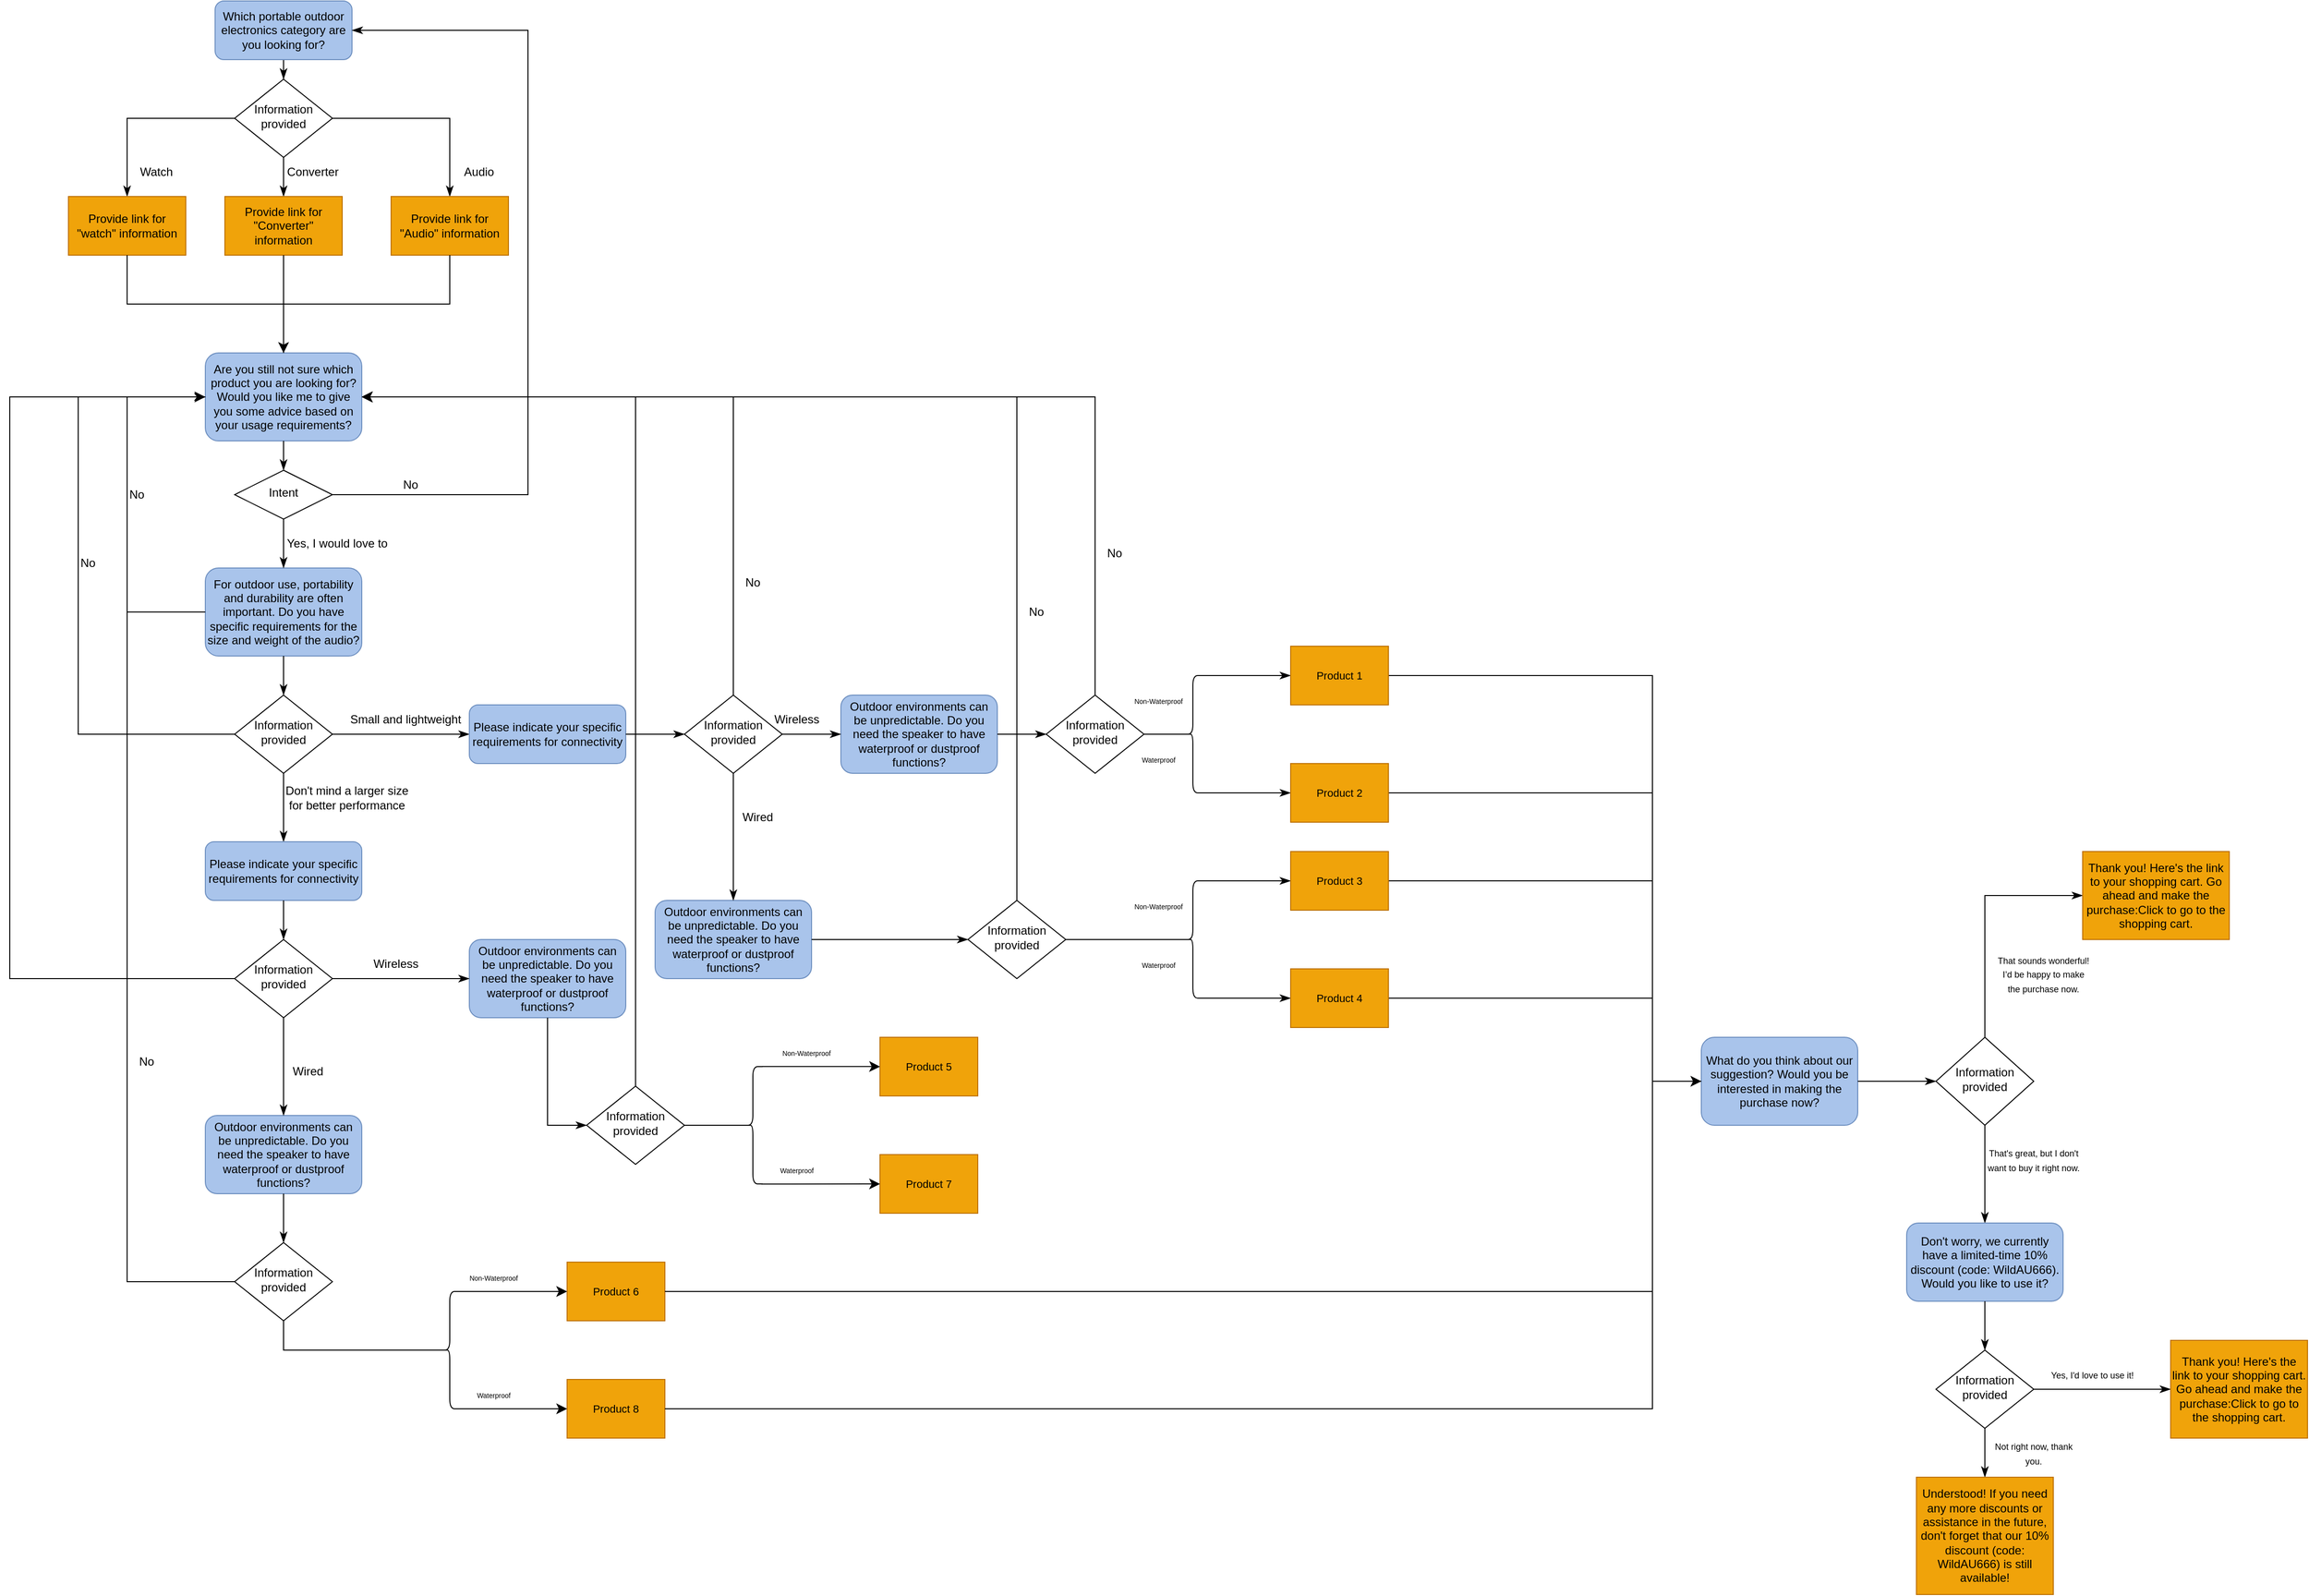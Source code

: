 <mxfile version="26.1.3">
  <diagram id="C5RBs43oDa-KdzZeNtuy" name="Page-1">
    <mxGraphModel dx="1827" dy="555" grid="1" gridSize="10" guides="0" tooltips="1" connect="1" arrows="0" fold="1" page="1" pageScale="1" pageWidth="827" pageHeight="1169" math="0" shadow="0">
      <root>
        <mxCell id="WIyWlLk6GJQsqaUBKTNV-0" />
        <mxCell id="WIyWlLk6GJQsqaUBKTNV-1" parent="WIyWlLk6GJQsqaUBKTNV-0" />
        <mxCell id="WIyWlLk6GJQsqaUBKTNV-2" value="" style="rounded=0;html=1;jettySize=auto;orthogonalLoop=1;fontSize=11;endArrow=classicThin;endFill=1;endSize=8;strokeWidth=1;shadow=0;labelBackgroundColor=none;edgeStyle=orthogonalEdgeStyle;" parent="WIyWlLk6GJQsqaUBKTNV-1" source="WIyWlLk6GJQsqaUBKTNV-3" target="WIyWlLk6GJQsqaUBKTNV-6" edge="1">
          <mxGeometry relative="1" as="geometry" />
        </mxCell>
        <mxCell id="WIyWlLk6GJQsqaUBKTNV-3" value="Which portable outdoor electronics category are you looking for?" style="rounded=1;whiteSpace=wrap;html=1;fontSize=12;glass=0;strokeWidth=1;shadow=0;fillColor=#A9C4EB;strokeColor=#6c8ebf;" parent="WIyWlLk6GJQsqaUBKTNV-1" vertex="1">
          <mxGeometry x="160" y="30" width="140" height="60" as="geometry" />
        </mxCell>
        <mxCell id="WIyWlLk6GJQsqaUBKTNV-6" value="Information provided" style="rhombus;whiteSpace=wrap;html=1;shadow=0;fontFamily=Helvetica;fontSize=12;align=center;strokeWidth=1;spacing=6;spacingTop=-4;" parent="WIyWlLk6GJQsqaUBKTNV-1" vertex="1">
          <mxGeometry x="180" y="110" width="100" height="80" as="geometry" />
        </mxCell>
        <mxCell id="f2hwD-fxJ4kN_4thynZX-0" value="" style="rounded=0;html=1;jettySize=auto;orthogonalLoop=1;fontSize=11;endArrow=classicThin;endFill=1;endSize=8;strokeWidth=1;shadow=0;labelBackgroundColor=none;edgeStyle=orthogonalEdgeStyle;exitX=1;exitY=0.5;exitDx=0;exitDy=0;entryX=0.5;entryY=0;entryDx=0;entryDy=0;jumpStyle=line;" edge="1" parent="WIyWlLk6GJQsqaUBKTNV-1" source="WIyWlLk6GJQsqaUBKTNV-6" target="f2hwD-fxJ4kN_4thynZX-93">
          <mxGeometry relative="1" as="geometry">
            <mxPoint x="380" y="180" as="sourcePoint" />
            <mxPoint x="400" y="240" as="targetPoint" />
          </mxGeometry>
        </mxCell>
        <mxCell id="f2hwD-fxJ4kN_4thynZX-1" value="" style="rounded=0;html=1;jettySize=auto;orthogonalLoop=1;fontSize=11;endArrow=classicThin;endFill=1;endSize=8;strokeWidth=1;shadow=0;labelBackgroundColor=none;edgeStyle=orthogonalEdgeStyle;exitX=0.5;exitY=1;exitDx=0;exitDy=0;entryX=0.5;entryY=0;entryDx=0;entryDy=0;" edge="1" parent="WIyWlLk6GJQsqaUBKTNV-1" source="WIyWlLk6GJQsqaUBKTNV-6" target="f2hwD-fxJ4kN_4thynZX-94">
          <mxGeometry relative="1" as="geometry">
            <mxPoint x="250" y="250" as="sourcePoint" />
            <mxPoint x="230" y="240" as="targetPoint" />
          </mxGeometry>
        </mxCell>
        <mxCell id="f2hwD-fxJ4kN_4thynZX-2" value="" style="rounded=0;html=1;jettySize=auto;orthogonalLoop=1;fontSize=11;endArrow=classicThin;endFill=1;endSize=8;strokeWidth=1;shadow=0;labelBackgroundColor=none;edgeStyle=orthogonalEdgeStyle;exitX=0;exitY=0.5;exitDx=0;exitDy=0;entryX=0.5;entryY=0;entryDx=0;entryDy=0;" edge="1" parent="WIyWlLk6GJQsqaUBKTNV-1" source="WIyWlLk6GJQsqaUBKTNV-6" target="f2hwD-fxJ4kN_4thynZX-95">
          <mxGeometry relative="1" as="geometry">
            <mxPoint x="-60.5" y="250" as="sourcePoint" />
            <mxPoint x="60" y="240" as="targetPoint" />
          </mxGeometry>
        </mxCell>
        <mxCell id="f2hwD-fxJ4kN_4thynZX-4" value="Audio" style="text;strokeColor=none;align=center;fillColor=none;html=1;verticalAlign=middle;whiteSpace=wrap;rounded=0;" vertex="1" parent="WIyWlLk6GJQsqaUBKTNV-1">
          <mxGeometry x="400" y="190" width="60" height="30" as="geometry" />
        </mxCell>
        <mxCell id="f2hwD-fxJ4kN_4thynZX-5" value="Converter" style="text;strokeColor=none;align=center;fillColor=none;html=1;verticalAlign=middle;whiteSpace=wrap;rounded=0;" vertex="1" parent="WIyWlLk6GJQsqaUBKTNV-1">
          <mxGeometry x="230" y="190" width="60" height="30" as="geometry" />
        </mxCell>
        <mxCell id="f2hwD-fxJ4kN_4thynZX-6" value="Watch" style="text;strokeColor=none;align=center;fillColor=none;html=1;verticalAlign=middle;whiteSpace=wrap;rounded=0;" vertex="1" parent="WIyWlLk6GJQsqaUBKTNV-1">
          <mxGeometry x="70" y="190" width="60" height="30" as="geometry" />
        </mxCell>
        <mxCell id="f2hwD-fxJ4kN_4thynZX-7" value="&lt;div&gt;Are you still not sure which product you are looking for? Would you like me to give you some advice based on your usage requirements?&lt;/div&gt;" style="rounded=1;whiteSpace=wrap;html=1;fontSize=12;glass=0;strokeWidth=1;shadow=0;fillColor=#A9C4EB;strokeColor=#6c8ebf;" vertex="1" parent="WIyWlLk6GJQsqaUBKTNV-1">
          <mxGeometry x="150" y="390" width="160" height="90" as="geometry" />
        </mxCell>
        <mxCell id="f2hwD-fxJ4kN_4thynZX-9" value="Intent" style="rhombus;whiteSpace=wrap;html=1;shadow=0;fontFamily=Helvetica;fontSize=12;align=center;strokeWidth=1;spacing=6;spacingTop=-4;" vertex="1" parent="WIyWlLk6GJQsqaUBKTNV-1">
          <mxGeometry x="180" y="510" width="100" height="50" as="geometry" />
        </mxCell>
        <mxCell id="f2hwD-fxJ4kN_4thynZX-10" value="" style="rounded=0;html=1;jettySize=auto;orthogonalLoop=1;fontSize=11;endArrow=classicThin;endFill=1;endSize=8;strokeWidth=1;shadow=0;labelBackgroundColor=none;edgeStyle=orthogonalEdgeStyle;exitX=0.5;exitY=1;exitDx=0;exitDy=0;entryX=0.5;entryY=0;entryDx=0;entryDy=0;" edge="1" parent="WIyWlLk6GJQsqaUBKTNV-1" source="f2hwD-fxJ4kN_4thynZX-7" target="f2hwD-fxJ4kN_4thynZX-9">
          <mxGeometry relative="1" as="geometry">
            <mxPoint x="330" y="530" as="sourcePoint" />
            <mxPoint x="330" y="570" as="targetPoint" />
          </mxGeometry>
        </mxCell>
        <mxCell id="f2hwD-fxJ4kN_4thynZX-11" value="&lt;div&gt;For outdoor use, portability and durability are often important. Do you have specific requirements for the size and weight of the audio?&lt;/div&gt;" style="rounded=1;whiteSpace=wrap;html=1;fontSize=12;glass=0;strokeWidth=1;shadow=0;fillColor=#A9C4EB;strokeColor=#6c8ebf;" vertex="1" parent="WIyWlLk6GJQsqaUBKTNV-1">
          <mxGeometry x="150" y="610" width="160" height="90" as="geometry" />
        </mxCell>
        <mxCell id="f2hwD-fxJ4kN_4thynZX-12" value="Information provided" style="rhombus;whiteSpace=wrap;html=1;shadow=0;fontFamily=Helvetica;fontSize=12;align=center;strokeWidth=1;spacing=6;spacingTop=-4;" vertex="1" parent="WIyWlLk6GJQsqaUBKTNV-1">
          <mxGeometry x="180" y="740" width="100" height="80" as="geometry" />
        </mxCell>
        <mxCell id="f2hwD-fxJ4kN_4thynZX-13" value="" style="rounded=0;html=1;jettySize=auto;orthogonalLoop=1;fontSize=11;endArrow=classicThin;endFill=1;endSize=8;strokeWidth=1;shadow=0;labelBackgroundColor=none;edgeStyle=orthogonalEdgeStyle;exitX=0.5;exitY=1;exitDx=0;exitDy=0;entryX=0.5;entryY=0;entryDx=0;entryDy=0;" edge="1" parent="WIyWlLk6GJQsqaUBKTNV-1" source="f2hwD-fxJ4kN_4thynZX-11" target="f2hwD-fxJ4kN_4thynZX-12">
          <mxGeometry relative="1" as="geometry">
            <mxPoint x="330" y="730" as="sourcePoint" />
            <mxPoint x="330" y="760" as="targetPoint" />
          </mxGeometry>
        </mxCell>
        <mxCell id="f2hwD-fxJ4kN_4thynZX-14" value="" style="rounded=0;html=1;jettySize=auto;orthogonalLoop=1;fontSize=11;endArrow=classicThin;endFill=1;endSize=8;strokeWidth=1;shadow=0;labelBackgroundColor=none;edgeStyle=orthogonalEdgeStyle;entryX=0.5;entryY=0;entryDx=0;entryDy=0;exitX=0.5;exitY=1;exitDx=0;exitDy=0;" edge="1" parent="WIyWlLk6GJQsqaUBKTNV-1" source="f2hwD-fxJ4kN_4thynZX-9" target="f2hwD-fxJ4kN_4thynZX-11">
          <mxGeometry relative="1" as="geometry">
            <mxPoint x="350" y="550" as="sourcePoint" />
            <mxPoint x="350" y="580" as="targetPoint" />
          </mxGeometry>
        </mxCell>
        <mxCell id="f2hwD-fxJ4kN_4thynZX-15" value="Yes, I would love to" style="text;strokeColor=none;align=center;fillColor=none;html=1;verticalAlign=middle;whiteSpace=wrap;rounded=0;" vertex="1" parent="WIyWlLk6GJQsqaUBKTNV-1">
          <mxGeometry x="220" y="570" width="130" height="30" as="geometry" />
        </mxCell>
        <mxCell id="f2hwD-fxJ4kN_4thynZX-16" value="" style="rounded=0;html=1;jettySize=auto;orthogonalLoop=1;fontSize=11;endArrow=classicThin;endFill=1;endSize=8;strokeWidth=1;shadow=0;labelBackgroundColor=none;edgeStyle=orthogonalEdgeStyle;exitX=1;exitY=0.5;exitDx=0;exitDy=0;entryX=1;entryY=0.5;entryDx=0;entryDy=0;" edge="1" parent="WIyWlLk6GJQsqaUBKTNV-1" source="f2hwD-fxJ4kN_4thynZX-9" target="WIyWlLk6GJQsqaUBKTNV-3">
          <mxGeometry relative="1" as="geometry">
            <mxPoint x="429.5" y="510" as="sourcePoint" />
            <mxPoint x="429.5" y="540" as="targetPoint" />
            <Array as="points">
              <mxPoint x="480" y="535" />
              <mxPoint x="480" y="60" />
            </Array>
          </mxGeometry>
        </mxCell>
        <mxCell id="f2hwD-fxJ4kN_4thynZX-17" value="No" style="text;strokeColor=none;align=center;fillColor=none;html=1;verticalAlign=middle;whiteSpace=wrap;rounded=0;" vertex="1" parent="WIyWlLk6GJQsqaUBKTNV-1">
          <mxGeometry x="330" y="510" width="60" height="30" as="geometry" />
        </mxCell>
        <mxCell id="f2hwD-fxJ4kN_4thynZX-21" value="" style="rounded=0;html=1;jettySize=auto;orthogonalLoop=1;fontSize=11;endArrow=classicThin;endFill=1;endSize=8;strokeWidth=1;shadow=0;labelBackgroundColor=none;edgeStyle=orthogonalEdgeStyle;exitX=0;exitY=0.5;exitDx=0;exitDy=0;entryX=0;entryY=0.5;entryDx=0;entryDy=0;" edge="1" parent="WIyWlLk6GJQsqaUBKTNV-1" source="f2hwD-fxJ4kN_4thynZX-12" target="f2hwD-fxJ4kN_4thynZX-7">
          <mxGeometry relative="1" as="geometry">
            <mxPoint x="70" y="540" as="sourcePoint" />
            <mxPoint x="70" y="570" as="targetPoint" />
            <Array as="points">
              <mxPoint x="20" y="780" />
              <mxPoint x="20" y="435" />
            </Array>
          </mxGeometry>
        </mxCell>
        <mxCell id="f2hwD-fxJ4kN_4thynZX-22" value="No" style="text;strokeColor=none;align=center;fillColor=none;html=1;verticalAlign=middle;whiteSpace=wrap;rounded=0;" vertex="1" parent="WIyWlLk6GJQsqaUBKTNV-1">
          <mxGeometry y="590" width="60" height="30" as="geometry" />
        </mxCell>
        <mxCell id="f2hwD-fxJ4kN_4thynZX-32" value="" style="rounded=0;html=1;jettySize=auto;orthogonalLoop=1;fontSize=11;endArrow=classicThin;endFill=1;endSize=8;strokeWidth=1;shadow=0;labelBackgroundColor=none;edgeStyle=orthogonalEdgeStyle;exitX=0;exitY=0.5;exitDx=0;exitDy=0;entryX=0;entryY=0.5;entryDx=0;entryDy=0;" edge="1" parent="WIyWlLk6GJQsqaUBKTNV-1" source="f2hwD-fxJ4kN_4thynZX-11" target="f2hwD-fxJ4kN_4thynZX-7">
          <mxGeometry relative="1" as="geometry">
            <mxPoint x="200" y="835" as="sourcePoint" />
            <mxPoint x="170" y="490" as="targetPoint" />
            <Array as="points">
              <mxPoint x="70" y="655" />
              <mxPoint x="70" y="435" />
            </Array>
          </mxGeometry>
        </mxCell>
        <mxCell id="f2hwD-fxJ4kN_4thynZX-34" value="No" style="text;strokeColor=none;align=center;fillColor=none;html=1;verticalAlign=middle;whiteSpace=wrap;rounded=0;" vertex="1" parent="WIyWlLk6GJQsqaUBKTNV-1">
          <mxGeometry x="50" y="520" width="60" height="30" as="geometry" />
        </mxCell>
        <mxCell id="f2hwD-fxJ4kN_4thynZX-35" value="" style="rounded=0;html=1;jettySize=auto;orthogonalLoop=1;fontSize=11;endArrow=classicThin;endFill=1;endSize=8;strokeWidth=1;shadow=0;labelBackgroundColor=none;edgeStyle=orthogonalEdgeStyle;exitX=1;exitY=0.5;exitDx=0;exitDy=0;entryX=0;entryY=0.5;entryDx=0;entryDy=0;" edge="1" parent="WIyWlLk6GJQsqaUBKTNV-1" source="f2hwD-fxJ4kN_4thynZX-12" target="f2hwD-fxJ4kN_4thynZX-41">
          <mxGeometry relative="1" as="geometry">
            <mxPoint x="420" y="670" as="sourcePoint" />
            <mxPoint x="470" y="780" as="targetPoint" />
            <Array as="points" />
          </mxGeometry>
        </mxCell>
        <mxCell id="f2hwD-fxJ4kN_4thynZX-36" value="" style="rounded=0;html=1;jettySize=auto;orthogonalLoop=1;fontSize=11;endArrow=classicThin;endFill=1;endSize=8;strokeWidth=1;shadow=0;labelBackgroundColor=none;edgeStyle=orthogonalEdgeStyle;exitX=0.5;exitY=1;exitDx=0;exitDy=0;entryX=0.5;entryY=0;entryDx=0;entryDy=0;" edge="1" parent="WIyWlLk6GJQsqaUBKTNV-1" source="f2hwD-fxJ4kN_4thynZX-12" target="f2hwD-fxJ4kN_4thynZX-120">
          <mxGeometry relative="1" as="geometry">
            <mxPoint x="260" y="900" as="sourcePoint" />
            <mxPoint x="230" y="900" as="targetPoint" />
            <Array as="points" />
          </mxGeometry>
        </mxCell>
        <mxCell id="f2hwD-fxJ4kN_4thynZX-39" value="Small and lightweight" style="text;strokeColor=none;align=center;fillColor=none;html=1;verticalAlign=middle;whiteSpace=wrap;rounded=0;" vertex="1" parent="WIyWlLk6GJQsqaUBKTNV-1">
          <mxGeometry x="290" y="750" width="130" height="30" as="geometry" />
        </mxCell>
        <mxCell id="f2hwD-fxJ4kN_4thynZX-40" value="Don&#39;t mind a larger size for better performance" style="text;strokeColor=none;align=center;fillColor=none;html=1;verticalAlign=middle;whiteSpace=wrap;rounded=0;" vertex="1" parent="WIyWlLk6GJQsqaUBKTNV-1">
          <mxGeometry x="230" y="830" width="130" height="30" as="geometry" />
        </mxCell>
        <mxCell id="f2hwD-fxJ4kN_4thynZX-41" value="&lt;div&gt;Please indicate your specific requirements for connectivity&lt;/div&gt;" style="rounded=1;whiteSpace=wrap;html=1;fontSize=12;glass=0;strokeWidth=1;shadow=0;fillColor=#A9C4EB;strokeColor=#6c8ebf;" vertex="1" parent="WIyWlLk6GJQsqaUBKTNV-1">
          <mxGeometry x="420" y="750" width="160" height="60" as="geometry" />
        </mxCell>
        <mxCell id="f2hwD-fxJ4kN_4thynZX-42" value="Information provided" style="rhombus;whiteSpace=wrap;html=1;shadow=0;fontFamily=Helvetica;fontSize=12;align=center;strokeWidth=1;spacing=6;spacingTop=-4;" vertex="1" parent="WIyWlLk6GJQsqaUBKTNV-1">
          <mxGeometry x="640" y="740" width="100" height="80" as="geometry" />
        </mxCell>
        <mxCell id="f2hwD-fxJ4kN_4thynZX-43" value="" style="rounded=0;html=1;jettySize=auto;orthogonalLoop=1;fontSize=11;endArrow=classicThin;endFill=1;endSize=8;strokeWidth=1;shadow=0;labelBackgroundColor=none;edgeStyle=orthogonalEdgeStyle;exitX=1;exitY=0.5;exitDx=0;exitDy=0;entryX=0;entryY=0.5;entryDx=0;entryDy=0;" edge="1" parent="WIyWlLk6GJQsqaUBKTNV-1" source="f2hwD-fxJ4kN_4thynZX-41" target="f2hwD-fxJ4kN_4thynZX-42">
          <mxGeometry relative="1" as="geometry">
            <mxPoint x="540" y="880" as="sourcePoint" />
            <mxPoint x="680" y="880" as="targetPoint" />
            <Array as="points" />
          </mxGeometry>
        </mxCell>
        <mxCell id="f2hwD-fxJ4kN_4thynZX-44" value="&lt;div&gt;Outdoor environments can be unpredictable. Do you need the speaker to have waterproof or dustproof functions?&lt;/div&gt;" style="rounded=1;whiteSpace=wrap;html=1;fontSize=12;glass=0;strokeWidth=1;shadow=0;fillColor=#A9C4EB;strokeColor=#6c8ebf;" vertex="1" parent="WIyWlLk6GJQsqaUBKTNV-1">
          <mxGeometry x="800" y="740" width="160" height="80" as="geometry" />
        </mxCell>
        <mxCell id="f2hwD-fxJ4kN_4thynZX-45" value="&lt;div&gt;Outdoor environments can be unpredictable. Do you need the speaker to have waterproof or dustproof functions?&lt;/div&gt;" style="rounded=1;whiteSpace=wrap;html=1;fontSize=12;glass=0;strokeWidth=1;shadow=0;fillColor=#A9C4EB;strokeColor=#6c8ebf;" vertex="1" parent="WIyWlLk6GJQsqaUBKTNV-1">
          <mxGeometry x="610" y="950" width="160" height="80" as="geometry" />
        </mxCell>
        <mxCell id="f2hwD-fxJ4kN_4thynZX-46" value="" style="rounded=0;html=1;jettySize=auto;orthogonalLoop=1;fontSize=11;endArrow=classicThin;endFill=1;endSize=8;strokeWidth=1;shadow=0;labelBackgroundColor=none;edgeStyle=orthogonalEdgeStyle;exitX=1;exitY=0.5;exitDx=0;exitDy=0;entryX=0;entryY=0.5;entryDx=0;entryDy=0;" edge="1" parent="WIyWlLk6GJQsqaUBKTNV-1" source="f2hwD-fxJ4kN_4thynZX-42" target="f2hwD-fxJ4kN_4thynZX-44">
          <mxGeometry relative="1" as="geometry">
            <mxPoint x="590" y="790" as="sourcePoint" />
            <mxPoint x="630" y="790" as="targetPoint" />
            <Array as="points" />
          </mxGeometry>
        </mxCell>
        <mxCell id="f2hwD-fxJ4kN_4thynZX-47" value="" style="rounded=0;html=1;jettySize=auto;orthogonalLoop=1;fontSize=11;endArrow=classicThin;endFill=1;endSize=8;strokeWidth=1;shadow=0;labelBackgroundColor=none;edgeStyle=orthogonalEdgeStyle;exitX=0.5;exitY=1;exitDx=0;exitDy=0;entryX=0.5;entryY=0;entryDx=0;entryDy=0;" edge="1" parent="WIyWlLk6GJQsqaUBKTNV-1" source="f2hwD-fxJ4kN_4thynZX-42" target="f2hwD-fxJ4kN_4thynZX-45">
          <mxGeometry relative="1" as="geometry">
            <mxPoint x="730" y="790" as="sourcePoint" />
            <mxPoint x="790" y="790" as="targetPoint" />
            <Array as="points" />
          </mxGeometry>
        </mxCell>
        <mxCell id="f2hwD-fxJ4kN_4thynZX-48" value="Wireless" style="text;strokeColor=none;align=center;fillColor=none;html=1;verticalAlign=middle;whiteSpace=wrap;rounded=0;" vertex="1" parent="WIyWlLk6GJQsqaUBKTNV-1">
          <mxGeometry x="690" y="750" width="130" height="30" as="geometry" />
        </mxCell>
        <mxCell id="f2hwD-fxJ4kN_4thynZX-49" value="Wired" style="text;strokeColor=none;align=center;fillColor=none;html=1;verticalAlign=middle;whiteSpace=wrap;rounded=0;" vertex="1" parent="WIyWlLk6GJQsqaUBKTNV-1">
          <mxGeometry x="650" y="850" width="130" height="30" as="geometry" />
        </mxCell>
        <mxCell id="f2hwD-fxJ4kN_4thynZX-50" value="" style="rounded=0;html=1;jettySize=auto;orthogonalLoop=1;fontSize=11;endArrow=classicThin;endFill=1;endSize=8;strokeWidth=1;shadow=0;labelBackgroundColor=none;edgeStyle=orthogonalEdgeStyle;exitX=1;exitY=0.5;exitDx=0;exitDy=0;entryX=0;entryY=0.5;entryDx=0;entryDy=0;" edge="1" parent="WIyWlLk6GJQsqaUBKTNV-1" source="f2hwD-fxJ4kN_4thynZX-44" target="f2hwD-fxJ4kN_4thynZX-51">
          <mxGeometry relative="1" as="geometry">
            <mxPoint x="1060" y="790" as="sourcePoint" />
            <mxPoint x="1100" y="790" as="targetPoint" />
            <Array as="points" />
          </mxGeometry>
        </mxCell>
        <mxCell id="f2hwD-fxJ4kN_4thynZX-51" value="Information provided" style="rhombus;whiteSpace=wrap;html=1;shadow=0;fontFamily=Helvetica;fontSize=12;align=center;strokeWidth=1;spacing=6;spacingTop=-4;" vertex="1" parent="WIyWlLk6GJQsqaUBKTNV-1">
          <mxGeometry x="1010" y="740" width="100" height="80" as="geometry" />
        </mxCell>
        <mxCell id="f2hwD-fxJ4kN_4thynZX-52" value="&lt;font style=&quot;font-size: 7px;&quot;&gt;Non-Waterproof&lt;/font&gt;" style="text;strokeColor=none;align=center;fillColor=none;html=1;verticalAlign=middle;whiteSpace=wrap;rounded=0;" vertex="1" parent="WIyWlLk6GJQsqaUBKTNV-1">
          <mxGeometry x="1090" y="740" width="70" height="10" as="geometry" />
        </mxCell>
        <mxCell id="f2hwD-fxJ4kN_4thynZX-59" style="edgeStyle=orthogonalEdgeStyle;shape=connector;rounded=0;orthogonalLoop=1;jettySize=auto;html=1;exitX=0.1;exitY=0.5;exitDx=0;exitDy=0;exitPerimeter=0;entryX=1;entryY=0.5;entryDx=0;entryDy=0;shadow=0;strokeColor=default;strokeWidth=1;align=center;verticalAlign=middle;fontFamily=Helvetica;fontSize=11;fontColor=default;labelBackgroundColor=none;endArrow=none;endFill=1;endSize=8;startFill=0;" edge="1" parent="WIyWlLk6GJQsqaUBKTNV-1" source="f2hwD-fxJ4kN_4thynZX-58" target="f2hwD-fxJ4kN_4thynZX-51">
          <mxGeometry relative="1" as="geometry" />
        </mxCell>
        <mxCell id="f2hwD-fxJ4kN_4thynZX-62" style="edgeStyle=orthogonalEdgeStyle;shape=connector;rounded=0;orthogonalLoop=1;jettySize=auto;html=1;entryX=0;entryY=0.5;entryDx=0;entryDy=0;shadow=0;strokeColor=default;strokeWidth=1;align=center;verticalAlign=middle;fontFamily=Helvetica;fontSize=11;fontColor=default;labelBackgroundColor=none;endArrow=classicThin;endFill=1;endSize=8;" edge="1" parent="WIyWlLk6GJQsqaUBKTNV-1" target="f2hwD-fxJ4kN_4thynZX-96">
          <mxGeometry relative="1" as="geometry">
            <mxPoint x="1170" y="720" as="sourcePoint" />
            <mxPoint x="1240" y="720" as="targetPoint" />
            <Array as="points">
              <mxPoint x="1260" y="720" />
            </Array>
          </mxGeometry>
        </mxCell>
        <mxCell id="f2hwD-fxJ4kN_4thynZX-69" style="edgeStyle=orthogonalEdgeStyle;shape=connector;rounded=0;orthogonalLoop=1;jettySize=auto;html=1;exitX=0.75;exitY=1;exitDx=0;exitDy=0;entryX=0;entryY=0.5;entryDx=0;entryDy=0;shadow=0;strokeColor=default;strokeWidth=1;align=center;verticalAlign=middle;fontFamily=Helvetica;fontSize=11;fontColor=default;labelBackgroundColor=none;endArrow=classicThin;endFill=1;endSize=8;" edge="1" parent="WIyWlLk6GJQsqaUBKTNV-1" source="f2hwD-fxJ4kN_4thynZX-58" target="f2hwD-fxJ4kN_4thynZX-97">
          <mxGeometry relative="1" as="geometry">
            <mxPoint x="1240" y="840" as="targetPoint" />
            <Array as="points">
              <mxPoint x="1190" y="840" />
              <mxPoint x="1190" y="840" />
            </Array>
          </mxGeometry>
        </mxCell>
        <mxCell id="f2hwD-fxJ4kN_4thynZX-58" value="" style="shape=curlyBracket;whiteSpace=wrap;html=1;rounded=1;labelPosition=left;verticalLabelPosition=middle;align=right;verticalAlign=middle;fontFamily=Helvetica;fontSize=11;fontColor=default;labelBackgroundColor=none;" vertex="1" parent="WIyWlLk6GJQsqaUBKTNV-1">
          <mxGeometry x="1150" y="720" width="20" height="120" as="geometry" />
        </mxCell>
        <mxCell id="f2hwD-fxJ4kN_4thynZX-67" value="&lt;font style=&quot;font-size: 7px;&quot;&gt;Waterproof&lt;/font&gt;" style="text;strokeColor=none;align=center;fillColor=none;html=1;verticalAlign=middle;whiteSpace=wrap;rounded=0;" vertex="1" parent="WIyWlLk6GJQsqaUBKTNV-1">
          <mxGeometry x="1090" y="800" width="70" height="10" as="geometry" />
        </mxCell>
        <mxCell id="f2hwD-fxJ4kN_4thynZX-71" value="&lt;div&gt;What do you think about our suggestion? Would you be interested in making the purchase now?&lt;/div&gt;" style="rounded=1;whiteSpace=wrap;html=1;fontSize=12;glass=0;strokeWidth=1;shadow=0;fillColor=#A9C4EB;strokeColor=#6c8ebf;" vertex="1" parent="WIyWlLk6GJQsqaUBKTNV-1">
          <mxGeometry x="1680" y="1090" width="160" height="90" as="geometry" />
        </mxCell>
        <mxCell id="f2hwD-fxJ4kN_4thynZX-76" style="edgeStyle=orthogonalEdgeStyle;shape=connector;rounded=0;orthogonalLoop=1;jettySize=auto;html=1;exitX=0;exitY=0.5;exitDx=0;exitDy=0;shadow=0;strokeColor=default;strokeWidth=1;align=center;verticalAlign=middle;fontFamily=Helvetica;fontSize=11;fontColor=default;labelBackgroundColor=none;endArrow=none;endFill=1;endSize=8;startFill=0;entryX=1;entryY=0.5;entryDx=0;entryDy=0;" edge="1" parent="WIyWlLk6GJQsqaUBKTNV-1" source="f2hwD-fxJ4kN_4thynZX-71" target="f2hwD-fxJ4kN_4thynZX-96">
          <mxGeometry relative="1" as="geometry">
            <mxPoint x="1402.98" y="719.88" as="sourcePoint" />
            <mxPoint x="1420" y="700" as="targetPoint" />
            <Array as="points">
              <mxPoint x="1630" y="720" />
            </Array>
          </mxGeometry>
        </mxCell>
        <mxCell id="f2hwD-fxJ4kN_4thynZX-77" style="edgeStyle=orthogonalEdgeStyle;shape=connector;rounded=0;orthogonalLoop=1;jettySize=auto;html=1;exitX=0;exitY=0.5;exitDx=0;exitDy=0;entryX=1;entryY=0.5;entryDx=0;entryDy=0;shadow=0;strokeColor=default;strokeWidth=1;align=center;verticalAlign=middle;fontFamily=Helvetica;fontSize=11;fontColor=default;labelBackgroundColor=none;endArrow=none;endFill=1;endSize=8;startFill=0;" edge="1" parent="WIyWlLk6GJQsqaUBKTNV-1" source="f2hwD-fxJ4kN_4thynZX-71" target="f2hwD-fxJ4kN_4thynZX-97">
          <mxGeometry relative="1" as="geometry">
            <mxPoint x="1405" y="840" as="sourcePoint" />
            <mxPoint x="1360" y="840" as="targetPoint" />
            <Array as="points">
              <mxPoint x="1630" y="1135" />
              <mxPoint x="1630" y="840" />
            </Array>
          </mxGeometry>
        </mxCell>
        <mxCell id="f2hwD-fxJ4kN_4thynZX-78" value="Information provided" style="rhombus;whiteSpace=wrap;html=1;shadow=0;fontFamily=Helvetica;fontSize=12;align=center;strokeWidth=1;spacing=6;spacingTop=-4;" vertex="1" parent="WIyWlLk6GJQsqaUBKTNV-1">
          <mxGeometry x="1920" y="1090" width="100" height="90" as="geometry" />
        </mxCell>
        <mxCell id="f2hwD-fxJ4kN_4thynZX-79" value="" style="rounded=0;html=1;jettySize=auto;orthogonalLoop=1;fontSize=11;endArrow=classicThin;endFill=1;endSize=8;strokeWidth=1;shadow=0;labelBackgroundColor=none;edgeStyle=orthogonalEdgeStyle;exitX=1;exitY=0.5;exitDx=0;exitDy=0;entryX=0;entryY=0.5;entryDx=0;entryDy=0;" edge="1" parent="WIyWlLk6GJQsqaUBKTNV-1" source="f2hwD-fxJ4kN_4thynZX-71" target="f2hwD-fxJ4kN_4thynZX-78">
          <mxGeometry relative="1" as="geometry">
            <mxPoint x="2030" y="880" as="sourcePoint" />
            <mxPoint x="2130" y="880" as="targetPoint" />
            <Array as="points" />
          </mxGeometry>
        </mxCell>
        <mxCell id="f2hwD-fxJ4kN_4thynZX-80" value="" style="rounded=0;html=1;jettySize=auto;orthogonalLoop=1;fontSize=11;endArrow=classicThin;endFill=1;endSize=8;strokeWidth=1;shadow=0;labelBackgroundColor=none;edgeStyle=orthogonalEdgeStyle;exitX=0.5;exitY=0;exitDx=0;exitDy=0;entryX=0;entryY=0.5;entryDx=0;entryDy=0;" edge="1" parent="WIyWlLk6GJQsqaUBKTNV-1" source="f2hwD-fxJ4kN_4thynZX-78" target="f2hwD-fxJ4kN_4thynZX-100">
          <mxGeometry relative="1" as="geometry">
            <mxPoint x="2050" y="1140" as="sourcePoint" />
            <mxPoint x="2140" y="1140" as="targetPoint" />
            <Array as="points" />
          </mxGeometry>
        </mxCell>
        <mxCell id="f2hwD-fxJ4kN_4thynZX-81" value="" style="rounded=0;html=1;jettySize=auto;orthogonalLoop=1;fontSize=11;endArrow=classicThin;endFill=1;endSize=8;strokeWidth=1;shadow=0;labelBackgroundColor=none;edgeStyle=orthogonalEdgeStyle;exitX=0.5;exitY=1;exitDx=0;exitDy=0;entryX=0.5;entryY=0;entryDx=0;entryDy=0;" edge="1" parent="WIyWlLk6GJQsqaUBKTNV-1" source="f2hwD-fxJ4kN_4thynZX-78" target="f2hwD-fxJ4kN_4thynZX-84">
          <mxGeometry relative="1" as="geometry">
            <mxPoint x="1940" y="1280" as="sourcePoint" />
            <mxPoint x="1960" y="1280" as="targetPoint" />
            <Array as="points" />
          </mxGeometry>
        </mxCell>
        <mxCell id="f2hwD-fxJ4kN_4thynZX-82" value="&lt;font style=&quot;font-size: 9px;&quot;&gt;That sounds wonderful! I’d be happy to make the purchase now.&lt;/font&gt;" style="text;strokeColor=none;align=center;fillColor=none;html=1;verticalAlign=middle;whiteSpace=wrap;rounded=0;" vertex="1" parent="WIyWlLk6GJQsqaUBKTNV-1">
          <mxGeometry x="1980" y="1010" width="100" height="30" as="geometry" />
        </mxCell>
        <mxCell id="f2hwD-fxJ4kN_4thynZX-83" value="&lt;font style=&quot;font-size: 9px;&quot;&gt;That&#39;s great, but I don&#39;t want to buy it right now.&lt;/font&gt;" style="text;strokeColor=none;align=center;fillColor=none;html=1;verticalAlign=middle;whiteSpace=wrap;rounded=0;" vertex="1" parent="WIyWlLk6GJQsqaUBKTNV-1">
          <mxGeometry x="1970" y="1200" width="100" height="30" as="geometry" />
        </mxCell>
        <mxCell id="f2hwD-fxJ4kN_4thynZX-84" value="&lt;div&gt;Don&#39;t worry, we currently have a limited-time 10% discount (code: WildAU666). Would you like to use it?&lt;/div&gt;" style="rounded=1;whiteSpace=wrap;html=1;fontSize=12;glass=0;strokeWidth=1;shadow=0;fillColor=#A9C4EB;strokeColor=#6c8ebf;" vertex="1" parent="WIyWlLk6GJQsqaUBKTNV-1">
          <mxGeometry x="1890" y="1280" width="160" height="80" as="geometry" />
        </mxCell>
        <mxCell id="f2hwD-fxJ4kN_4thynZX-85" value="Information provided" style="rhombus;whiteSpace=wrap;html=1;shadow=0;fontFamily=Helvetica;fontSize=12;align=center;strokeWidth=1;spacing=6;spacingTop=-4;" vertex="1" parent="WIyWlLk6GJQsqaUBKTNV-1">
          <mxGeometry x="1920" y="1410" width="100" height="80" as="geometry" />
        </mxCell>
        <mxCell id="f2hwD-fxJ4kN_4thynZX-86" value="" style="rounded=0;html=1;jettySize=auto;orthogonalLoop=1;fontSize=11;endArrow=classicThin;endFill=1;endSize=8;strokeWidth=1;shadow=0;labelBackgroundColor=none;edgeStyle=orthogonalEdgeStyle;exitX=0.5;exitY=1;exitDx=0;exitDy=0;entryX=0.5;entryY=0;entryDx=0;entryDy=0;" edge="1" parent="WIyWlLk6GJQsqaUBKTNV-1" target="f2hwD-fxJ4kN_4thynZX-85" source="f2hwD-fxJ4kN_4thynZX-84">
          <mxGeometry relative="1" as="geometry">
            <mxPoint x="1930" y="1450" as="sourcePoint" />
            <mxPoint x="2020" y="1310" as="targetPoint" />
            <Array as="points" />
          </mxGeometry>
        </mxCell>
        <mxCell id="f2hwD-fxJ4kN_4thynZX-87" value="" style="rounded=0;html=1;jettySize=auto;orthogonalLoop=1;fontSize=11;endArrow=classicThin;endFill=1;endSize=8;strokeWidth=1;shadow=0;labelBackgroundColor=none;edgeStyle=orthogonalEdgeStyle;exitX=1;exitY=0.5;exitDx=0;exitDy=0;entryX=0;entryY=0.5;entryDx=0;entryDy=0;" edge="1" parent="WIyWlLk6GJQsqaUBKTNV-1" source="f2hwD-fxJ4kN_4thynZX-85" target="f2hwD-fxJ4kN_4thynZX-98">
          <mxGeometry relative="1" as="geometry">
            <mxPoint x="2160" y="1450" as="sourcePoint" />
            <mxPoint x="2150" y="1450" as="targetPoint" />
            <Array as="points" />
          </mxGeometry>
        </mxCell>
        <mxCell id="f2hwD-fxJ4kN_4thynZX-88" value="&lt;font style=&quot;font-size: 9px;&quot;&gt;Yes, I&#39;d love to use it!&lt;/font&gt;" style="text;strokeColor=none;align=center;fillColor=none;html=1;verticalAlign=middle;whiteSpace=wrap;rounded=0;" vertex="1" parent="WIyWlLk6GJQsqaUBKTNV-1">
          <mxGeometry x="2030" y="1420" width="100" height="30" as="geometry" />
        </mxCell>
        <mxCell id="f2hwD-fxJ4kN_4thynZX-89" value="&lt;font style=&quot;font-size: 9px;&quot;&gt;Not right now, thank you.&lt;/font&gt;" style="text;strokeColor=none;align=center;fillColor=none;html=1;verticalAlign=middle;whiteSpace=wrap;rounded=0;" vertex="1" parent="WIyWlLk6GJQsqaUBKTNV-1">
          <mxGeometry x="1970" y="1500" width="100" height="30" as="geometry" />
        </mxCell>
        <mxCell id="f2hwD-fxJ4kN_4thynZX-91" value="" style="rounded=0;html=1;jettySize=auto;orthogonalLoop=1;fontSize=11;endArrow=classicThin;endFill=1;endSize=8;strokeWidth=1;shadow=0;labelBackgroundColor=none;edgeStyle=orthogonalEdgeStyle;exitX=0.5;exitY=1;exitDx=0;exitDy=0;entryX=0.5;entryY=0;entryDx=0;entryDy=0;" edge="1" parent="WIyWlLk6GJQsqaUBKTNV-1" source="f2hwD-fxJ4kN_4thynZX-85" target="f2hwD-fxJ4kN_4thynZX-99">
          <mxGeometry relative="1" as="geometry">
            <mxPoint x="1960" y="1530" as="sourcePoint" />
            <mxPoint x="1960" y="1580" as="targetPoint" />
            <Array as="points" />
          </mxGeometry>
        </mxCell>
        <mxCell id="f2hwD-fxJ4kN_4thynZX-93" value="&lt;span style=&quot;font-size: 12px;&quot;&gt;Provide link for &quot;Audio&quot; information&lt;/span&gt;" style="rounded=0;whiteSpace=wrap;html=1;fontFamily=Helvetica;fontSize=11;fontColor=#000000;labelBackgroundColor=none;fillColor=#f0a30a;strokeColor=#BD7000;" vertex="1" parent="WIyWlLk6GJQsqaUBKTNV-1">
          <mxGeometry x="340" y="230" width="120" height="60" as="geometry" />
        </mxCell>
        <mxCell id="f2hwD-fxJ4kN_4thynZX-94" value="&lt;span style=&quot;font-size: 12px;&quot;&gt;Provide link for &quot;Converter&quot; information&lt;/span&gt;" style="rounded=0;whiteSpace=wrap;html=1;fontFamily=Helvetica;fontSize=11;fontColor=#000000;labelBackgroundColor=none;fillColor=#f0a30a;strokeColor=#BD7000;" vertex="1" parent="WIyWlLk6GJQsqaUBKTNV-1">
          <mxGeometry x="170" y="230" width="120" height="60" as="geometry" />
        </mxCell>
        <mxCell id="f2hwD-fxJ4kN_4thynZX-95" value="&lt;span style=&quot;font-size: 12px;&quot;&gt;Provide link for &quot;watch&quot; information&lt;/span&gt;" style="rounded=0;whiteSpace=wrap;html=1;fontFamily=Helvetica;fontSize=11;fontColor=#000000;labelBackgroundColor=none;fillColor=#f0a30a;strokeColor=#BD7000;" vertex="1" parent="WIyWlLk6GJQsqaUBKTNV-1">
          <mxGeometry x="10" y="230" width="120" height="60" as="geometry" />
        </mxCell>
        <mxCell id="f2hwD-fxJ4kN_4thynZX-96" value="Product 1" style="rounded=0;whiteSpace=wrap;html=1;fontFamily=Helvetica;fontSize=11;fontColor=#000000;labelBackgroundColor=none;fillColor=#f0a30a;strokeColor=#BD7000;" vertex="1" parent="WIyWlLk6GJQsqaUBKTNV-1">
          <mxGeometry x="1260" y="690" width="100" height="60" as="geometry" />
        </mxCell>
        <mxCell id="f2hwD-fxJ4kN_4thynZX-97" value="Product 2" style="rounded=0;whiteSpace=wrap;html=1;fontFamily=Helvetica;fontSize=11;fontColor=#000000;labelBackgroundColor=none;fillColor=#f0a30a;strokeColor=#BD7000;" vertex="1" parent="WIyWlLk6GJQsqaUBKTNV-1">
          <mxGeometry x="1260" y="810" width="100" height="60" as="geometry" />
        </mxCell>
        <mxCell id="f2hwD-fxJ4kN_4thynZX-98" value="&lt;span style=&quot;font-size: 12px;&quot;&gt;Thank you! Here&#39;s the link to your shopping cart. Go ahead and make the purchase:Click to go to the shopping cart.&lt;/span&gt;" style="rounded=0;whiteSpace=wrap;html=1;fontFamily=Helvetica;fontSize=11;fontColor=#000000;labelBackgroundColor=none;fillColor=#f0a30a;strokeColor=#BD7000;" vertex="1" parent="WIyWlLk6GJQsqaUBKTNV-1">
          <mxGeometry x="2160" y="1400" width="140" height="100" as="geometry" />
        </mxCell>
        <mxCell id="f2hwD-fxJ4kN_4thynZX-99" value="&lt;span style=&quot;font-size: 12px;&quot;&gt;Understood! If you need any more discounts or assistance in the future, don&#39;t forget that our 10% discount (code: WildAU666) is still available!&lt;/span&gt;" style="rounded=0;whiteSpace=wrap;html=1;fontFamily=Helvetica;fontSize=11;fontColor=#000000;labelBackgroundColor=none;fillColor=#f0a30a;strokeColor=#BD7000;" vertex="1" parent="WIyWlLk6GJQsqaUBKTNV-1">
          <mxGeometry x="1900" y="1540" width="140" height="120" as="geometry" />
        </mxCell>
        <mxCell id="f2hwD-fxJ4kN_4thynZX-100" value="&lt;span style=&quot;font-size: 12px;&quot;&gt;Thank you! Here&#39;s the link to your shopping cart. Go ahead and make the purchase:Click to go to the shopping cart.&lt;/span&gt;" style="rounded=0;whiteSpace=wrap;html=1;fontFamily=Helvetica;fontSize=11;fontColor=#000000;labelBackgroundColor=none;fillColor=#f0a30a;strokeColor=#BD7000;" vertex="1" parent="WIyWlLk6GJQsqaUBKTNV-1">
          <mxGeometry x="2070" y="900" width="150" height="90" as="geometry" />
        </mxCell>
        <mxCell id="f2hwD-fxJ4kN_4thynZX-101" value="Information provided" style="rhombus;whiteSpace=wrap;html=1;shadow=0;fontFamily=Helvetica;fontSize=12;align=center;strokeWidth=1;spacing=6;spacingTop=-4;" vertex="1" parent="WIyWlLk6GJQsqaUBKTNV-1">
          <mxGeometry x="930" y="950" width="100" height="80" as="geometry" />
        </mxCell>
        <mxCell id="f2hwD-fxJ4kN_4thynZX-102" value="&lt;font style=&quot;font-size: 7px;&quot;&gt;Non-Waterproof&lt;/font&gt;" style="text;strokeColor=none;align=center;fillColor=none;html=1;verticalAlign=middle;whiteSpace=wrap;rounded=0;" vertex="1" parent="WIyWlLk6GJQsqaUBKTNV-1">
          <mxGeometry x="1090" y="950" width="70" height="10" as="geometry" />
        </mxCell>
        <mxCell id="f2hwD-fxJ4kN_4thynZX-103" style="edgeStyle=orthogonalEdgeStyle;shape=connector;rounded=0;orthogonalLoop=1;jettySize=auto;html=1;exitX=0.1;exitY=0.5;exitDx=0;exitDy=0;exitPerimeter=0;entryX=1;entryY=0.5;entryDx=0;entryDy=0;shadow=0;strokeColor=default;strokeWidth=1;align=center;verticalAlign=middle;fontFamily=Helvetica;fontSize=11;fontColor=default;labelBackgroundColor=none;endArrow=none;endFill=1;endSize=8;startFill=0;" edge="1" parent="WIyWlLk6GJQsqaUBKTNV-1" source="f2hwD-fxJ4kN_4thynZX-106" target="f2hwD-fxJ4kN_4thynZX-101">
          <mxGeometry relative="1" as="geometry" />
        </mxCell>
        <mxCell id="f2hwD-fxJ4kN_4thynZX-104" style="edgeStyle=orthogonalEdgeStyle;shape=connector;rounded=0;orthogonalLoop=1;jettySize=auto;html=1;entryX=0;entryY=0.5;entryDx=0;entryDy=0;shadow=0;strokeColor=default;strokeWidth=1;align=center;verticalAlign=middle;fontFamily=Helvetica;fontSize=11;fontColor=default;labelBackgroundColor=none;endArrow=classicThin;endFill=1;endSize=8;" edge="1" parent="WIyWlLk6GJQsqaUBKTNV-1" target="f2hwD-fxJ4kN_4thynZX-111">
          <mxGeometry relative="1" as="geometry">
            <mxPoint x="1170" y="930" as="sourcePoint" />
            <mxPoint x="1240" y="930" as="targetPoint" />
            <Array as="points">
              <mxPoint x="1260" y="930" />
            </Array>
          </mxGeometry>
        </mxCell>
        <mxCell id="f2hwD-fxJ4kN_4thynZX-105" style="edgeStyle=orthogonalEdgeStyle;shape=connector;rounded=0;orthogonalLoop=1;jettySize=auto;html=1;exitX=0.75;exitY=1;exitDx=0;exitDy=0;entryX=0;entryY=0.5;entryDx=0;entryDy=0;shadow=0;strokeColor=default;strokeWidth=1;align=center;verticalAlign=middle;fontFamily=Helvetica;fontSize=11;fontColor=default;labelBackgroundColor=none;endArrow=classicThin;endFill=1;endSize=8;" edge="1" parent="WIyWlLk6GJQsqaUBKTNV-1" source="f2hwD-fxJ4kN_4thynZX-106" target="f2hwD-fxJ4kN_4thynZX-112">
          <mxGeometry relative="1" as="geometry">
            <mxPoint x="1240" y="1050" as="targetPoint" />
            <Array as="points">
              <mxPoint x="1190" y="1050" />
              <mxPoint x="1190" y="1050" />
            </Array>
          </mxGeometry>
        </mxCell>
        <mxCell id="f2hwD-fxJ4kN_4thynZX-106" value="" style="shape=curlyBracket;whiteSpace=wrap;html=1;rounded=1;labelPosition=left;verticalLabelPosition=middle;align=right;verticalAlign=middle;fontFamily=Helvetica;fontSize=11;fontColor=default;labelBackgroundColor=none;" vertex="1" parent="WIyWlLk6GJQsqaUBKTNV-1">
          <mxGeometry x="1150" y="930" width="20" height="120" as="geometry" />
        </mxCell>
        <mxCell id="f2hwD-fxJ4kN_4thynZX-107" value="&lt;font style=&quot;font-size: 7px;&quot;&gt;Waterproof&lt;/font&gt;" style="text;strokeColor=none;align=center;fillColor=none;html=1;verticalAlign=middle;whiteSpace=wrap;rounded=0;" vertex="1" parent="WIyWlLk6GJQsqaUBKTNV-1">
          <mxGeometry x="1090" y="1010" width="70" height="10" as="geometry" />
        </mxCell>
        <mxCell id="f2hwD-fxJ4kN_4thynZX-108" style="edgeStyle=orthogonalEdgeStyle;shape=connector;rounded=0;orthogonalLoop=1;jettySize=auto;html=1;shadow=0;strokeColor=default;strokeWidth=1;align=center;verticalAlign=middle;fontFamily=Helvetica;fontSize=11;fontColor=default;labelBackgroundColor=none;endArrow=none;endFill=1;endSize=8;startFill=0;entryX=1;entryY=0.5;entryDx=0;entryDy=0;exitX=0;exitY=0.5;exitDx=0;exitDy=0;" edge="1" parent="WIyWlLk6GJQsqaUBKTNV-1" source="f2hwD-fxJ4kN_4thynZX-71" target="f2hwD-fxJ4kN_4thynZX-111">
          <mxGeometry relative="1" as="geometry">
            <mxPoint x="1420" y="910" as="targetPoint" />
            <Array as="points">
              <mxPoint x="1630" y="1135" />
              <mxPoint x="1630" y="930" />
            </Array>
            <mxPoint x="1403" y="930" as="sourcePoint" />
          </mxGeometry>
        </mxCell>
        <mxCell id="f2hwD-fxJ4kN_4thynZX-110" style="edgeStyle=orthogonalEdgeStyle;shape=connector;rounded=0;orthogonalLoop=1;jettySize=auto;html=1;exitX=0;exitY=0.5;exitDx=0;exitDy=0;entryX=1;entryY=0.5;entryDx=0;entryDy=0;shadow=0;strokeColor=default;strokeWidth=1;align=center;verticalAlign=middle;fontFamily=Helvetica;fontSize=11;fontColor=default;labelBackgroundColor=none;endArrow=none;endFill=1;endSize=8;startFill=0;" edge="1" parent="WIyWlLk6GJQsqaUBKTNV-1" source="f2hwD-fxJ4kN_4thynZX-71" target="f2hwD-fxJ4kN_4thynZX-112">
          <mxGeometry relative="1" as="geometry">
            <mxPoint x="1405" y="1050" as="sourcePoint" />
            <mxPoint x="1360" y="1050" as="targetPoint" />
            <Array as="points">
              <mxPoint x="1630" y="1135" />
              <mxPoint x="1630" y="1050" />
            </Array>
          </mxGeometry>
        </mxCell>
        <mxCell id="f2hwD-fxJ4kN_4thynZX-111" value="Product 3" style="rounded=0;whiteSpace=wrap;html=1;fontFamily=Helvetica;fontSize=11;fontColor=#000000;labelBackgroundColor=none;fillColor=#f0a30a;strokeColor=#BD7000;" vertex="1" parent="WIyWlLk6GJQsqaUBKTNV-1">
          <mxGeometry x="1260" y="900" width="100" height="60" as="geometry" />
        </mxCell>
        <mxCell id="f2hwD-fxJ4kN_4thynZX-112" value="Product 4" style="rounded=0;whiteSpace=wrap;html=1;fontFamily=Helvetica;fontSize=11;fontColor=#000000;labelBackgroundColor=none;fillColor=#f0a30a;strokeColor=#BD7000;" vertex="1" parent="WIyWlLk6GJQsqaUBKTNV-1">
          <mxGeometry x="1260" y="1020" width="100" height="60" as="geometry" />
        </mxCell>
        <mxCell id="f2hwD-fxJ4kN_4thynZX-113" value="" style="rounded=0;html=1;jettySize=auto;orthogonalLoop=1;fontSize=11;endArrow=classicThin;endFill=1;endSize=8;strokeWidth=1;shadow=0;labelBackgroundColor=none;edgeStyle=orthogonalEdgeStyle;exitX=1;exitY=0.5;exitDx=0;exitDy=0;entryX=0;entryY=0.5;entryDx=0;entryDy=0;" edge="1" parent="WIyWlLk6GJQsqaUBKTNV-1" source="f2hwD-fxJ4kN_4thynZX-45" target="f2hwD-fxJ4kN_4thynZX-101">
          <mxGeometry relative="1" as="geometry">
            <mxPoint x="990" y="1130" as="sourcePoint" />
            <mxPoint x="1090" y="1130" as="targetPoint" />
            <Array as="points" />
          </mxGeometry>
        </mxCell>
        <mxCell id="f2hwD-fxJ4kN_4thynZX-120" value="&lt;div&gt;Please indicate your specific requirements for connectivity&lt;/div&gt;" style="rounded=1;whiteSpace=wrap;html=1;fontSize=12;glass=0;strokeWidth=1;shadow=0;fillColor=#A9C4EB;strokeColor=#6c8ebf;" vertex="1" parent="WIyWlLk6GJQsqaUBKTNV-1">
          <mxGeometry x="150" y="890" width="160" height="60" as="geometry" />
        </mxCell>
        <mxCell id="f2hwD-fxJ4kN_4thynZX-121" value="Information provided" style="rhombus;whiteSpace=wrap;html=1;shadow=0;fontFamily=Helvetica;fontSize=12;align=center;strokeWidth=1;spacing=6;spacingTop=-4;" vertex="1" parent="WIyWlLk6GJQsqaUBKTNV-1">
          <mxGeometry x="180" y="990" width="100" height="80" as="geometry" />
        </mxCell>
        <mxCell id="f2hwD-fxJ4kN_4thynZX-122" value="" style="rounded=0;html=1;jettySize=auto;orthogonalLoop=1;fontSize=11;endArrow=classicThin;endFill=1;endSize=8;strokeWidth=1;shadow=0;labelBackgroundColor=none;edgeStyle=orthogonalEdgeStyle;exitX=0.5;exitY=1;exitDx=0;exitDy=0;entryX=0.5;entryY=0;entryDx=0;entryDy=0;" edge="1" parent="WIyWlLk6GJQsqaUBKTNV-1" source="f2hwD-fxJ4kN_4thynZX-120" target="f2hwD-fxJ4kN_4thynZX-121">
          <mxGeometry relative="1" as="geometry">
            <mxPoint x="170" y="1510" as="sourcePoint" />
            <mxPoint x="310" y="1510" as="targetPoint" />
            <Array as="points" />
          </mxGeometry>
        </mxCell>
        <mxCell id="f2hwD-fxJ4kN_4thynZX-123" value="&lt;div&gt;Outdoor environments can be unpredictable. Do you need the speaker to have waterproof or dustproof functions?&lt;/div&gt;" style="rounded=1;whiteSpace=wrap;html=1;fontSize=12;glass=0;strokeWidth=1;shadow=0;fillColor=#A9C4EB;strokeColor=#6c8ebf;" vertex="1" parent="WIyWlLk6GJQsqaUBKTNV-1">
          <mxGeometry x="420" y="990" width="160" height="80" as="geometry" />
        </mxCell>
        <mxCell id="f2hwD-fxJ4kN_4thynZX-124" value="&lt;div&gt;Outdoor environments can be unpredictable. Do you need the speaker to have waterproof or dustproof functions?&lt;/div&gt;" style="rounded=1;whiteSpace=wrap;html=1;fontSize=12;glass=0;strokeWidth=1;shadow=0;fillColor=#A9C4EB;strokeColor=#6c8ebf;" vertex="1" parent="WIyWlLk6GJQsqaUBKTNV-1">
          <mxGeometry x="150" y="1170" width="160" height="80" as="geometry" />
        </mxCell>
        <mxCell id="f2hwD-fxJ4kN_4thynZX-125" value="" style="rounded=0;html=1;jettySize=auto;orthogonalLoop=1;fontSize=11;endArrow=classicThin;endFill=1;endSize=8;strokeWidth=1;shadow=0;labelBackgroundColor=none;edgeStyle=orthogonalEdgeStyle;exitX=1;exitY=0.5;exitDx=0;exitDy=0;entryX=0;entryY=0.5;entryDx=0;entryDy=0;" edge="1" parent="WIyWlLk6GJQsqaUBKTNV-1" source="f2hwD-fxJ4kN_4thynZX-121" target="f2hwD-fxJ4kN_4thynZX-123">
          <mxGeometry relative="1" as="geometry">
            <mxPoint x="220" y="1420" as="sourcePoint" />
            <mxPoint x="400" y="1090" as="targetPoint" />
            <Array as="points">
              <mxPoint x="410" y="1030" />
              <mxPoint x="410" y="1030" />
            </Array>
          </mxGeometry>
        </mxCell>
        <mxCell id="f2hwD-fxJ4kN_4thynZX-126" value="" style="rounded=0;html=1;jettySize=auto;orthogonalLoop=1;fontSize=11;endArrow=classicThin;endFill=1;endSize=8;strokeWidth=1;shadow=0;labelBackgroundColor=none;edgeStyle=orthogonalEdgeStyle;exitX=0.5;exitY=1;exitDx=0;exitDy=0;entryX=0.5;entryY=0;entryDx=0;entryDy=0;" edge="1" parent="WIyWlLk6GJQsqaUBKTNV-1" source="f2hwD-fxJ4kN_4thynZX-121" target="f2hwD-fxJ4kN_4thynZX-124">
          <mxGeometry relative="1" as="geometry">
            <mxPoint x="360" y="1420" as="sourcePoint" />
            <mxPoint x="420" y="1420" as="targetPoint" />
            <Array as="points" />
          </mxGeometry>
        </mxCell>
        <mxCell id="f2hwD-fxJ4kN_4thynZX-127" value="Wireless" style="text;strokeColor=none;align=center;fillColor=none;html=1;verticalAlign=middle;whiteSpace=wrap;rounded=0;" vertex="1" parent="WIyWlLk6GJQsqaUBKTNV-1">
          <mxGeometry x="280" y="1000" width="130" height="30" as="geometry" />
        </mxCell>
        <mxCell id="f2hwD-fxJ4kN_4thynZX-128" value="Wired" style="text;strokeColor=none;align=center;fillColor=none;html=1;verticalAlign=middle;whiteSpace=wrap;rounded=0;" vertex="1" parent="WIyWlLk6GJQsqaUBKTNV-1">
          <mxGeometry x="190" y="1110" width="130" height="30" as="geometry" />
        </mxCell>
        <mxCell id="f2hwD-fxJ4kN_4thynZX-129" value="" style="rounded=0;html=1;jettySize=auto;orthogonalLoop=1;fontSize=11;endArrow=classicThin;endFill=1;endSize=8;strokeWidth=1;shadow=0;labelBackgroundColor=none;edgeStyle=orthogonalEdgeStyle;exitX=0.5;exitY=1;exitDx=0;exitDy=0;entryX=0;entryY=0.5;entryDx=0;entryDy=0;" edge="1" parent="WIyWlLk6GJQsqaUBKTNV-1" source="f2hwD-fxJ4kN_4thynZX-123" target="f2hwD-fxJ4kN_4thynZX-130">
          <mxGeometry relative="1" as="geometry">
            <mxPoint x="1060" y="1280" as="sourcePoint" />
            <mxPoint x="1100" y="1280" as="targetPoint" />
            <Array as="points" />
          </mxGeometry>
        </mxCell>
        <mxCell id="f2hwD-fxJ4kN_4thynZX-130" value="Information provided" style="rhombus;whiteSpace=wrap;html=1;shadow=0;fontFamily=Helvetica;fontSize=12;align=center;strokeWidth=1;spacing=6;spacingTop=-4;" vertex="1" parent="WIyWlLk6GJQsqaUBKTNV-1">
          <mxGeometry x="540" y="1140" width="100" height="80" as="geometry" />
        </mxCell>
        <mxCell id="f2hwD-fxJ4kN_4thynZX-131" value="&lt;font style=&quot;font-size: 7px;&quot;&gt;Non-Waterproof&lt;/font&gt;" style="text;strokeColor=none;align=center;fillColor=none;html=1;verticalAlign=middle;whiteSpace=wrap;rounded=0;" vertex="1" parent="WIyWlLk6GJQsqaUBKTNV-1">
          <mxGeometry x="730" y="1100" width="70" height="10" as="geometry" />
        </mxCell>
        <mxCell id="f2hwD-fxJ4kN_4thynZX-136" value="" style="shape=curlyBracket;whiteSpace=wrap;html=1;rounded=1;labelPosition=left;verticalLabelPosition=middle;align=right;verticalAlign=middle;fontFamily=Helvetica;fontSize=11;fontColor=default;labelBackgroundColor=none;" vertex="1" parent="WIyWlLk6GJQsqaUBKTNV-1">
          <mxGeometry x="700" y="1120" width="20" height="120" as="geometry" />
        </mxCell>
        <mxCell id="f2hwD-fxJ4kN_4thynZX-137" value="&lt;font style=&quot;font-size: 7px;&quot;&gt;Waterproof&lt;/font&gt;" style="text;strokeColor=none;align=center;fillColor=none;html=1;verticalAlign=middle;whiteSpace=wrap;rounded=0;" vertex="1" parent="WIyWlLk6GJQsqaUBKTNV-1">
          <mxGeometry x="720" y="1220" width="70" height="10" as="geometry" />
        </mxCell>
        <mxCell id="f2hwD-fxJ4kN_4thynZX-155" value="Product 5" style="rounded=0;whiteSpace=wrap;html=1;fontFamily=Helvetica;fontSize=11;fontColor=#000000;labelBackgroundColor=none;fillColor=#f0a30a;strokeColor=#BD7000;" vertex="1" parent="WIyWlLk6GJQsqaUBKTNV-1">
          <mxGeometry x="840" y="1090" width="100" height="60" as="geometry" />
        </mxCell>
        <mxCell id="f2hwD-fxJ4kN_4thynZX-156" value="Product 7" style="rounded=0;whiteSpace=wrap;html=1;fontFamily=Helvetica;fontSize=11;fontColor=#000000;labelBackgroundColor=none;fillColor=#f0a30a;strokeColor=#BD7000;" vertex="1" parent="WIyWlLk6GJQsqaUBKTNV-1">
          <mxGeometry x="840" y="1210" width="100" height="60" as="geometry" />
        </mxCell>
        <mxCell id="f2hwD-fxJ4kN_4thynZX-160" value="Information provided" style="rhombus;whiteSpace=wrap;html=1;shadow=0;fontFamily=Helvetica;fontSize=12;align=center;strokeWidth=1;spacing=6;spacingTop=-4;" vertex="1" parent="WIyWlLk6GJQsqaUBKTNV-1">
          <mxGeometry x="180" y="1300" width="100" height="80" as="geometry" />
        </mxCell>
        <mxCell id="f2hwD-fxJ4kN_4thynZX-161" value="&lt;font style=&quot;font-size: 7px;&quot;&gt;Non-Waterproof&lt;/font&gt;" style="text;strokeColor=none;align=center;fillColor=none;html=1;verticalAlign=middle;whiteSpace=wrap;rounded=0;" vertex="1" parent="WIyWlLk6GJQsqaUBKTNV-1">
          <mxGeometry x="410" y="1330" width="70" height="10" as="geometry" />
        </mxCell>
        <mxCell id="f2hwD-fxJ4kN_4thynZX-162" style="edgeStyle=orthogonalEdgeStyle;shape=connector;rounded=0;orthogonalLoop=1;jettySize=auto;html=1;exitX=0.1;exitY=0.5;exitDx=0;exitDy=0;exitPerimeter=0;entryX=0.5;entryY=1;entryDx=0;entryDy=0;shadow=0;strokeColor=default;strokeWidth=1;align=center;verticalAlign=middle;fontFamily=Helvetica;fontSize=11;fontColor=default;labelBackgroundColor=none;endArrow=none;endFill=1;endSize=8;startFill=0;" edge="1" parent="WIyWlLk6GJQsqaUBKTNV-1" source="f2hwD-fxJ4kN_4thynZX-165" target="f2hwD-fxJ4kN_4thynZX-160">
          <mxGeometry relative="1" as="geometry" />
        </mxCell>
        <mxCell id="f2hwD-fxJ4kN_4thynZX-165" value="" style="shape=curlyBracket;whiteSpace=wrap;html=1;rounded=1;labelPosition=left;verticalLabelPosition=middle;align=right;verticalAlign=middle;fontFamily=Helvetica;fontSize=11;fontColor=default;labelBackgroundColor=none;" vertex="1" parent="WIyWlLk6GJQsqaUBKTNV-1">
          <mxGeometry x="390" y="1350" width="20" height="120" as="geometry" />
        </mxCell>
        <mxCell id="f2hwD-fxJ4kN_4thynZX-166" value="&lt;font style=&quot;font-size: 7px;&quot;&gt;Waterproof&lt;/font&gt;" style="text;strokeColor=none;align=center;fillColor=none;html=1;verticalAlign=middle;whiteSpace=wrap;rounded=0;" vertex="1" parent="WIyWlLk6GJQsqaUBKTNV-1">
          <mxGeometry x="410" y="1450" width="70" height="10" as="geometry" />
        </mxCell>
        <mxCell id="f2hwD-fxJ4kN_4thynZX-170" value="Product 6" style="rounded=0;whiteSpace=wrap;html=1;fontFamily=Helvetica;fontSize=11;fontColor=#000000;labelBackgroundColor=none;fillColor=#f0a30a;strokeColor=#BD7000;" vertex="1" parent="WIyWlLk6GJQsqaUBKTNV-1">
          <mxGeometry x="520" y="1320" width="100" height="60" as="geometry" />
        </mxCell>
        <mxCell id="f2hwD-fxJ4kN_4thynZX-171" value="Product 8" style="rounded=0;whiteSpace=wrap;html=1;fontFamily=Helvetica;fontSize=11;fontColor=#000000;labelBackgroundColor=none;fillColor=#f0a30a;strokeColor=#BD7000;" vertex="1" parent="WIyWlLk6GJQsqaUBKTNV-1">
          <mxGeometry x="520" y="1440" width="100" height="60" as="geometry" />
        </mxCell>
        <mxCell id="f2hwD-fxJ4kN_4thynZX-172" value="" style="rounded=0;html=1;jettySize=auto;orthogonalLoop=1;fontSize=11;endArrow=classicThin;endFill=1;endSize=8;strokeWidth=1;shadow=0;labelBackgroundColor=none;edgeStyle=orthogonalEdgeStyle;exitX=0.5;exitY=1;exitDx=0;exitDy=0;entryX=0.5;entryY=0;entryDx=0;entryDy=0;" edge="1" parent="WIyWlLk6GJQsqaUBKTNV-1" source="f2hwD-fxJ4kN_4thynZX-124" target="f2hwD-fxJ4kN_4thynZX-160">
          <mxGeometry relative="1" as="geometry">
            <mxPoint x="990" y="1620" as="sourcePoint" />
            <mxPoint x="1090" y="1620" as="targetPoint" />
            <Array as="points" />
          </mxGeometry>
        </mxCell>
        <mxCell id="f2hwD-fxJ4kN_4thynZX-182" value="" style="rounded=0;html=1;jettySize=auto;orthogonalLoop=1;fontSize=11;endArrow=classicThin;endFill=1;endSize=8;strokeWidth=1;shadow=0;labelBackgroundColor=none;edgeStyle=orthogonalEdgeStyle;exitX=0;exitY=0.5;exitDx=0;exitDy=0;entryX=0;entryY=0.5;entryDx=0;entryDy=0;" edge="1" parent="WIyWlLk6GJQsqaUBKTNV-1" source="f2hwD-fxJ4kN_4thynZX-121" target="f2hwD-fxJ4kN_4thynZX-7">
          <mxGeometry relative="1" as="geometry">
            <mxPoint x="160" y="995" as="sourcePoint" />
            <mxPoint x="130" y="650" as="targetPoint" />
            <Array as="points">
              <mxPoint x="-50" y="1030" />
              <mxPoint x="-50" y="435" />
            </Array>
          </mxGeometry>
        </mxCell>
        <mxCell id="f2hwD-fxJ4kN_4thynZX-188" value="" style="endArrow=none;html=1;rounded=0;shadow=0;strokeColor=default;strokeWidth=1;align=center;verticalAlign=middle;fontFamily=Helvetica;fontSize=11;fontColor=default;labelBackgroundColor=none;edgeStyle=orthogonalEdgeStyle;endSize=8;entryX=0.305;entryY=0.5;entryDx=0;entryDy=0;entryPerimeter=0;exitX=1;exitY=0.5;exitDx=0;exitDy=0;" edge="1" parent="WIyWlLk6GJQsqaUBKTNV-1" source="f2hwD-fxJ4kN_4thynZX-130" target="f2hwD-fxJ4kN_4thynZX-136">
          <mxGeometry width="50" height="50" relative="1" as="geometry">
            <mxPoint x="690" y="1310" as="sourcePoint" />
            <mxPoint x="740" y="1260" as="targetPoint" />
          </mxGeometry>
        </mxCell>
        <mxCell id="f2hwD-fxJ4kN_4thynZX-189" value="" style="endArrow=classic;html=1;rounded=0;shadow=0;strokeColor=default;strokeWidth=1;align=center;verticalAlign=middle;fontFamily=Helvetica;fontSize=11;fontColor=default;labelBackgroundColor=none;edgeStyle=orthogonalEdgeStyle;endSize=8;entryX=0;entryY=0.5;entryDx=0;entryDy=0;exitX=0.972;exitY=-0.001;exitDx=0;exitDy=0;exitPerimeter=0;" edge="1" parent="WIyWlLk6GJQsqaUBKTNV-1" source="f2hwD-fxJ4kN_4thynZX-136" target="f2hwD-fxJ4kN_4thynZX-155">
          <mxGeometry width="50" height="50" relative="1" as="geometry">
            <mxPoint x="840" y="1190" as="sourcePoint" />
            <mxPoint x="890" y="1140" as="targetPoint" />
            <Array as="points">
              <mxPoint x="830" y="1120" />
              <mxPoint x="830" y="1120" />
            </Array>
          </mxGeometry>
        </mxCell>
        <mxCell id="f2hwD-fxJ4kN_4thynZX-193" value="" style="endArrow=classic;html=1;rounded=0;shadow=0;strokeColor=default;strokeWidth=1;align=center;verticalAlign=middle;fontFamily=Helvetica;fontSize=11;fontColor=default;labelBackgroundColor=none;edgeStyle=orthogonalEdgeStyle;endSize=8;entryX=0;entryY=0.5;entryDx=0;entryDy=0;exitX=0.929;exitY=1.001;exitDx=0;exitDy=0;exitPerimeter=0;" edge="1" parent="WIyWlLk6GJQsqaUBKTNV-1" source="f2hwD-fxJ4kN_4thynZX-136" target="f2hwD-fxJ4kN_4thynZX-156">
          <mxGeometry width="50" height="50" relative="1" as="geometry">
            <mxPoint x="690" y="1300" as="sourcePoint" />
            <mxPoint x="777.4" y="1240.9" as="targetPoint" />
            <Array as="points">
              <mxPoint x="750" y="1240" />
              <mxPoint x="750" y="1240" />
            </Array>
          </mxGeometry>
        </mxCell>
        <mxCell id="f2hwD-fxJ4kN_4thynZX-196" value="" style="endArrow=classic;html=1;rounded=0;shadow=0;strokeColor=default;strokeWidth=1;align=center;verticalAlign=middle;fontFamily=Helvetica;fontSize=11;fontColor=default;labelBackgroundColor=none;edgeStyle=orthogonalEdgeStyle;endSize=8;entryX=0;entryY=0.5;entryDx=0;entryDy=0;exitX=0.947;exitY=0;exitDx=0;exitDy=0;exitPerimeter=0;" edge="1" parent="WIyWlLk6GJQsqaUBKTNV-1" source="f2hwD-fxJ4kN_4thynZX-165" target="f2hwD-fxJ4kN_4thynZX-170">
          <mxGeometry width="50" height="50" relative="1" as="geometry">
            <mxPoint x="470" y="1320" as="sourcePoint" />
            <mxPoint x="520" y="1270" as="targetPoint" />
            <Array as="points">
              <mxPoint x="460" y="1350" />
              <mxPoint x="460" y="1350" />
            </Array>
          </mxGeometry>
        </mxCell>
        <mxCell id="f2hwD-fxJ4kN_4thynZX-197" value="" style="endArrow=classic;html=1;rounded=0;shadow=0;strokeColor=default;strokeWidth=1;align=center;verticalAlign=middle;fontFamily=Helvetica;fontSize=11;fontColor=default;labelBackgroundColor=none;edgeStyle=orthogonalEdgeStyle;endSize=8;entryX=0;entryY=0.5;entryDx=0;entryDy=0;exitX=0.927;exitY=1;exitDx=0;exitDy=0;exitPerimeter=0;" edge="1" parent="WIyWlLk6GJQsqaUBKTNV-1" source="f2hwD-fxJ4kN_4thynZX-165" target="f2hwD-fxJ4kN_4thynZX-171">
          <mxGeometry width="50" height="50" relative="1" as="geometry">
            <mxPoint x="470" y="1440" as="sourcePoint" />
            <mxPoint x="520" y="1390" as="targetPoint" />
            <Array as="points">
              <mxPoint x="460" y="1470" />
              <mxPoint x="460" y="1470" />
            </Array>
          </mxGeometry>
        </mxCell>
        <mxCell id="f2hwD-fxJ4kN_4thynZX-198" value="" style="endArrow=classic;html=1;rounded=0;shadow=0;strokeColor=default;strokeWidth=1;align=center;verticalAlign=middle;fontFamily=Helvetica;fontSize=11;fontColor=default;labelBackgroundColor=none;edgeStyle=orthogonalEdgeStyle;endSize=8;entryX=0;entryY=0.5;entryDx=0;entryDy=0;exitX=0;exitY=0.5;exitDx=0;exitDy=0;" edge="1" parent="WIyWlLk6GJQsqaUBKTNV-1" source="f2hwD-fxJ4kN_4thynZX-160" target="f2hwD-fxJ4kN_4thynZX-7">
          <mxGeometry width="50" height="50" relative="1" as="geometry">
            <mxPoint x="-120" y="1390" as="sourcePoint" />
            <mxPoint x="-70" y="1340" as="targetPoint" />
            <Array as="points">
              <mxPoint x="70" y="1340" />
              <mxPoint x="70" y="435" />
            </Array>
          </mxGeometry>
        </mxCell>
        <mxCell id="f2hwD-fxJ4kN_4thynZX-199" value="No" style="text;strokeColor=none;align=center;fillColor=none;html=1;verticalAlign=middle;whiteSpace=wrap;rounded=0;" vertex="1" parent="WIyWlLk6GJQsqaUBKTNV-1">
          <mxGeometry x="60" y="1100" width="60" height="30" as="geometry" />
        </mxCell>
        <mxCell id="f2hwD-fxJ4kN_4thynZX-200" value="" style="endArrow=classic;html=1;rounded=0;shadow=0;strokeColor=default;strokeWidth=1;align=center;verticalAlign=middle;fontFamily=Helvetica;fontSize=11;fontColor=default;labelBackgroundColor=none;edgeStyle=orthogonalEdgeStyle;endSize=8;exitX=0.5;exitY=0;exitDx=0;exitDy=0;entryX=1;entryY=0.5;entryDx=0;entryDy=0;" edge="1" parent="WIyWlLk6GJQsqaUBKTNV-1" source="f2hwD-fxJ4kN_4thynZX-130" target="f2hwD-fxJ4kN_4thynZX-7">
          <mxGeometry width="50" height="50" relative="1" as="geometry">
            <mxPoint x="640" y="540" as="sourcePoint" />
            <mxPoint x="690" y="490" as="targetPoint" />
          </mxGeometry>
        </mxCell>
        <mxCell id="f2hwD-fxJ4kN_4thynZX-202" value="" style="endArrow=classic;html=1;rounded=0;shadow=0;strokeColor=default;strokeWidth=1;align=center;verticalAlign=middle;fontFamily=Helvetica;fontSize=11;fontColor=default;labelBackgroundColor=none;edgeStyle=orthogonalEdgeStyle;endSize=8;entryX=1;entryY=0.5;entryDx=0;entryDy=0;exitX=0.5;exitY=0;exitDx=0;exitDy=0;" edge="1" parent="WIyWlLk6GJQsqaUBKTNV-1" source="f2hwD-fxJ4kN_4thynZX-42" target="f2hwD-fxJ4kN_4thynZX-7">
          <mxGeometry width="50" height="50" relative="1" as="geometry">
            <mxPoint x="850" y="530" as="sourcePoint" />
            <mxPoint x="900" y="480" as="targetPoint" />
          </mxGeometry>
        </mxCell>
        <mxCell id="f2hwD-fxJ4kN_4thynZX-203" value="No" style="text;strokeColor=none;align=center;fillColor=none;html=1;verticalAlign=middle;whiteSpace=wrap;rounded=0;" vertex="1" parent="WIyWlLk6GJQsqaUBKTNV-1">
          <mxGeometry x="680" y="610" width="60" height="30" as="geometry" />
        </mxCell>
        <mxCell id="f2hwD-fxJ4kN_4thynZX-204" value="" style="endArrow=classic;html=1;rounded=0;shadow=0;strokeColor=default;strokeWidth=1;align=center;verticalAlign=middle;fontFamily=Helvetica;fontSize=11;fontColor=default;labelBackgroundColor=none;edgeStyle=orthogonalEdgeStyle;endSize=8;entryX=1;entryY=0.5;entryDx=0;entryDy=0;exitX=0.5;exitY=0;exitDx=0;exitDy=0;" edge="1" parent="WIyWlLk6GJQsqaUBKTNV-1" source="f2hwD-fxJ4kN_4thynZX-51" target="f2hwD-fxJ4kN_4thynZX-7">
          <mxGeometry width="50" height="50" relative="1" as="geometry">
            <mxPoint x="1040" y="560" as="sourcePoint" />
            <mxPoint x="1090" y="510" as="targetPoint" />
          </mxGeometry>
        </mxCell>
        <mxCell id="f2hwD-fxJ4kN_4thynZX-205" value="No" style="text;strokeColor=none;align=center;fillColor=none;html=1;verticalAlign=middle;whiteSpace=wrap;rounded=0;" vertex="1" parent="WIyWlLk6GJQsqaUBKTNV-1">
          <mxGeometry x="1050" y="580" width="60" height="30" as="geometry" />
        </mxCell>
        <mxCell id="f2hwD-fxJ4kN_4thynZX-207" value="" style="endArrow=classic;html=1;rounded=0;shadow=0;strokeColor=default;strokeWidth=1;align=center;verticalAlign=middle;fontFamily=Helvetica;fontSize=11;fontColor=default;labelBackgroundColor=none;edgeStyle=orthogonalEdgeStyle;endSize=8;entryX=1;entryY=0.5;entryDx=0;entryDy=0;exitX=0.5;exitY=0;exitDx=0;exitDy=0;" edge="1" parent="WIyWlLk6GJQsqaUBKTNV-1" source="f2hwD-fxJ4kN_4thynZX-101" target="f2hwD-fxJ4kN_4thynZX-7">
          <mxGeometry width="50" height="50" relative="1" as="geometry">
            <mxPoint x="1010" y="1140" as="sourcePoint" />
            <mxPoint x="1060" y="1090" as="targetPoint" />
          </mxGeometry>
        </mxCell>
        <mxCell id="f2hwD-fxJ4kN_4thynZX-208" value="No" style="text;strokeColor=none;align=center;fillColor=none;html=1;verticalAlign=middle;whiteSpace=wrap;rounded=0;" vertex="1" parent="WIyWlLk6GJQsqaUBKTNV-1">
          <mxGeometry x="970" y="640" width="60" height="30" as="geometry" />
        </mxCell>
        <mxCell id="f2hwD-fxJ4kN_4thynZX-209" value="" style="endArrow=none;html=1;rounded=0;shadow=0;strokeColor=default;strokeWidth=1;align=center;verticalAlign=middle;fontFamily=Helvetica;fontSize=11;fontColor=default;labelBackgroundColor=none;edgeStyle=orthogonalEdgeStyle;endSize=8;entryX=0;entryY=0.5;entryDx=0;entryDy=0;exitX=1;exitY=0.5;exitDx=0;exitDy=0;" edge="1" parent="WIyWlLk6GJQsqaUBKTNV-1" source="f2hwD-fxJ4kN_4thynZX-170" target="f2hwD-fxJ4kN_4thynZX-71">
          <mxGeometry width="50" height="50" relative="1" as="geometry">
            <mxPoint x="870" y="1430" as="sourcePoint" />
            <mxPoint x="890" y="1380" as="targetPoint" />
            <Array as="points">
              <mxPoint x="1630" y="1350" />
              <mxPoint x="1630" y="1135" />
            </Array>
          </mxGeometry>
        </mxCell>
        <mxCell id="f2hwD-fxJ4kN_4thynZX-212" value="" style="endArrow=classic;html=1;rounded=0;shadow=0;strokeColor=default;strokeWidth=1;align=center;verticalAlign=middle;fontFamily=Helvetica;fontSize=11;fontColor=default;labelBackgroundColor=none;edgeStyle=orthogonalEdgeStyle;endSize=8;entryX=0;entryY=0.5;entryDx=0;entryDy=0;exitX=1;exitY=0.5;exitDx=0;exitDy=0;endFill=1;" edge="1" parent="WIyWlLk6GJQsqaUBKTNV-1" source="f2hwD-fxJ4kN_4thynZX-171" target="f2hwD-fxJ4kN_4thynZX-71">
          <mxGeometry width="50" height="50" relative="1" as="geometry">
            <mxPoint x="1380" y="1550" as="sourcePoint" />
            <mxPoint x="1430" y="1500" as="targetPoint" />
            <Array as="points">
              <mxPoint x="1630" y="1470" />
              <mxPoint x="1630" y="1135" />
            </Array>
          </mxGeometry>
        </mxCell>
        <mxCell id="f2hwD-fxJ4kN_4thynZX-225" value="" style="endArrow=none;html=1;rounded=0;shadow=0;strokeColor=default;strokeWidth=1;align=center;verticalAlign=middle;fontFamily=Helvetica;fontSize=11;fontColor=default;labelBackgroundColor=none;edgeStyle=orthogonalEdgeStyle;endSize=8;entryX=0.5;entryY=1;entryDx=0;entryDy=0;exitX=0.5;exitY=0;exitDx=0;exitDy=0;" edge="1" parent="WIyWlLk6GJQsqaUBKTNV-1" source="f2hwD-fxJ4kN_4thynZX-7" target="f2hwD-fxJ4kN_4thynZX-93">
          <mxGeometry width="50" height="50" relative="1" as="geometry">
            <mxPoint x="230" y="330" as="sourcePoint" />
            <mxPoint x="400" y="330" as="targetPoint" />
            <Array as="points">
              <mxPoint x="230" y="340" />
              <mxPoint x="400" y="340" />
            </Array>
          </mxGeometry>
        </mxCell>
        <mxCell id="f2hwD-fxJ4kN_4thynZX-227" value="" style="endArrow=none;html=1;rounded=0;shadow=0;strokeColor=default;strokeWidth=1;align=center;verticalAlign=middle;fontFamily=Helvetica;fontSize=11;fontColor=default;labelBackgroundColor=none;edgeStyle=orthogonalEdgeStyle;endSize=8;entryX=0.5;entryY=1;entryDx=0;entryDy=0;exitX=0.5;exitY=0;exitDx=0;exitDy=0;" edge="1" parent="WIyWlLk6GJQsqaUBKTNV-1" source="f2hwD-fxJ4kN_4thynZX-7" target="f2hwD-fxJ4kN_4thynZX-95">
          <mxGeometry width="50" height="50" relative="1" as="geometry">
            <mxPoint x="-100" y="370" as="sourcePoint" />
            <mxPoint x="70" y="330" as="targetPoint" />
            <Array as="points">
              <mxPoint x="230" y="340" />
              <mxPoint x="70" y="340" />
            </Array>
          </mxGeometry>
        </mxCell>
        <mxCell id="f2hwD-fxJ4kN_4thynZX-228" value="" style="endArrow=classic;html=1;rounded=0;shadow=0;strokeColor=default;strokeWidth=1;align=center;verticalAlign=middle;fontFamily=Helvetica;fontSize=11;fontColor=default;labelBackgroundColor=none;edgeStyle=orthogonalEdgeStyle;endSize=8;entryX=0.5;entryY=0;entryDx=0;entryDy=0;exitX=0.5;exitY=1;exitDx=0;exitDy=0;" edge="1" parent="WIyWlLk6GJQsqaUBKTNV-1" source="f2hwD-fxJ4kN_4thynZX-94" target="f2hwD-fxJ4kN_4thynZX-7">
          <mxGeometry width="50" height="50" relative="1" as="geometry">
            <mxPoint x="10" y="390" as="sourcePoint" />
            <mxPoint x="60" y="340" as="targetPoint" />
          </mxGeometry>
        </mxCell>
      </root>
    </mxGraphModel>
  </diagram>
</mxfile>
